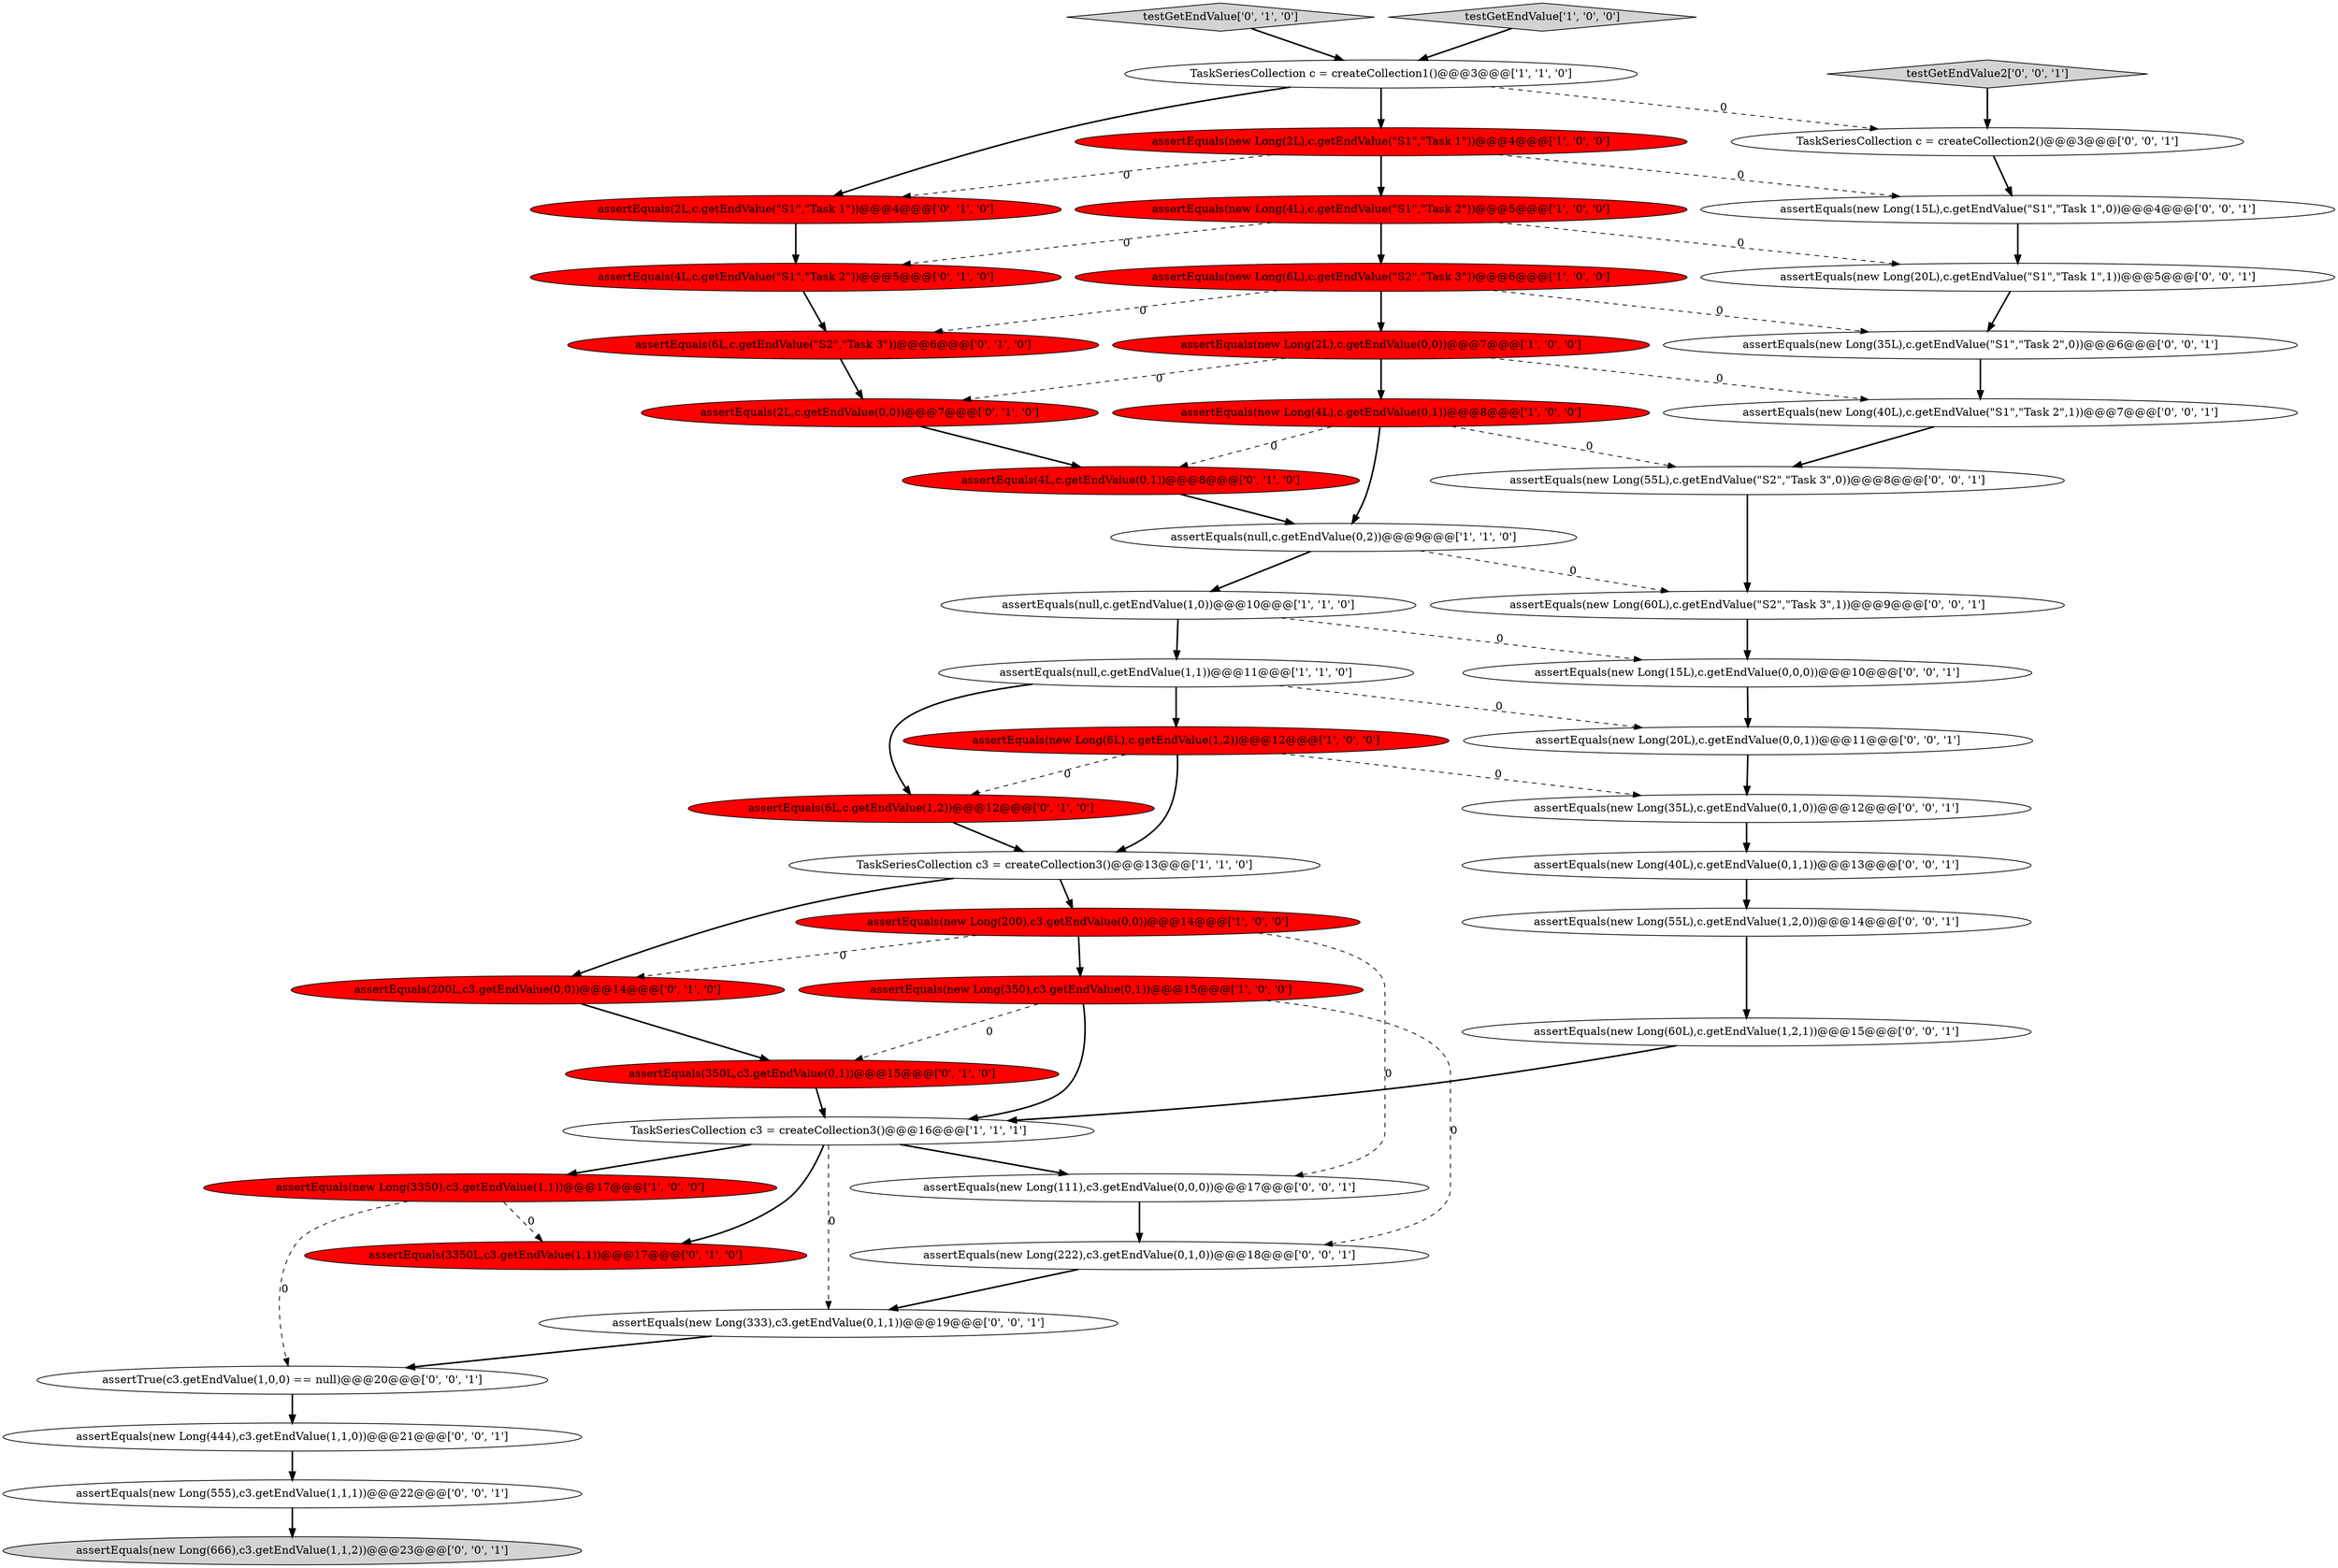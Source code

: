 digraph {
28 [style = filled, label = "assertEquals(new Long(35L),c.getEndValue(\"S1\",\"Task 2\",0))@@@6@@@['0', '0', '1']", fillcolor = white, shape = ellipse image = "AAA0AAABBB3BBB"];
26 [style = filled, label = "assertEquals(new Long(15L),c.getEndValue(0,0,0))@@@10@@@['0', '0', '1']", fillcolor = white, shape = ellipse image = "AAA0AAABBB3BBB"];
41 [style = filled, label = "testGetEndValue2['0', '0', '1']", fillcolor = lightgray, shape = diamond image = "AAA0AAABBB3BBB"];
44 [style = filled, label = "assertEquals(new Long(55L),c.getEndValue(1,2,0))@@@14@@@['0', '0', '1']", fillcolor = white, shape = ellipse image = "AAA0AAABBB3BBB"];
2 [style = filled, label = "assertEquals(new Long(2L),c.getEndValue(\"S1\",\"Task 1\"))@@@4@@@['1', '0', '0']", fillcolor = red, shape = ellipse image = "AAA1AAABBB1BBB"];
22 [style = filled, label = "assertEquals(4L,c.getEndValue(\"S1\",\"Task 2\"))@@@5@@@['0', '1', '0']", fillcolor = red, shape = ellipse image = "AAA1AAABBB2BBB"];
8 [style = filled, label = "assertEquals(null,c.getEndValue(0,2))@@@9@@@['1', '1', '0']", fillcolor = white, shape = ellipse image = "AAA0AAABBB1BBB"];
1 [style = filled, label = "TaskSeriesCollection c3 = createCollection3()@@@13@@@['1', '1', '0']", fillcolor = white, shape = ellipse image = "AAA0AAABBB1BBB"];
38 [style = filled, label = "assertEquals(new Long(40L),c.getEndValue(0,1,1))@@@13@@@['0', '0', '1']", fillcolor = white, shape = ellipse image = "AAA0AAABBB3BBB"];
40 [style = filled, label = "assertEquals(new Long(20L),c.getEndValue(0,0,1))@@@11@@@['0', '0', '1']", fillcolor = white, shape = ellipse image = "AAA0AAABBB3BBB"];
6 [style = filled, label = "assertEquals(null,c.getEndValue(1,0))@@@10@@@['1', '1', '0']", fillcolor = white, shape = ellipse image = "AAA0AAABBB1BBB"];
31 [style = filled, label = "assertEquals(new Long(444),c3.getEndValue(1,1,0))@@@21@@@['0', '0', '1']", fillcolor = white, shape = ellipse image = "AAA0AAABBB3BBB"];
30 [style = filled, label = "assertEquals(new Long(35L),c.getEndValue(0,1,0))@@@12@@@['0', '0', '1']", fillcolor = white, shape = ellipse image = "AAA0AAABBB3BBB"];
13 [style = filled, label = "assertEquals(new Long(3350),c3.getEndValue(1,1))@@@17@@@['1', '0', '0']", fillcolor = red, shape = ellipse image = "AAA1AAABBB1BBB"];
27 [style = filled, label = "assertEquals(new Long(20L),c.getEndValue(\"S1\",\"Task 1\",1))@@@5@@@['0', '0', '1']", fillcolor = white, shape = ellipse image = "AAA0AAABBB3BBB"];
11 [style = filled, label = "assertEquals(null,c.getEndValue(1,1))@@@11@@@['1', '1', '0']", fillcolor = white, shape = ellipse image = "AAA0AAABBB1BBB"];
42 [style = filled, label = "assertEquals(new Long(55L),c.getEndValue(\"S2\",\"Task 3\",0))@@@8@@@['0', '0', '1']", fillcolor = white, shape = ellipse image = "AAA0AAABBB3BBB"];
18 [style = filled, label = "assertEquals(200L,c3.getEndValue(0,0))@@@14@@@['0', '1', '0']", fillcolor = red, shape = ellipse image = "AAA1AAABBB2BBB"];
39 [style = filled, label = "assertTrue(c3.getEndValue(1,0,0) == null)@@@20@@@['0', '0', '1']", fillcolor = white, shape = ellipse image = "AAA0AAABBB3BBB"];
5 [style = filled, label = "TaskSeriesCollection c3 = createCollection3()@@@16@@@['1', '1', '1']", fillcolor = white, shape = ellipse image = "AAA0AAABBB1BBB"];
24 [style = filled, label = "assertEquals(3350L,c3.getEndValue(1,1))@@@17@@@['0', '1', '0']", fillcolor = red, shape = ellipse image = "AAA1AAABBB2BBB"];
12 [style = filled, label = "assertEquals(new Long(6L),c.getEndValue(1,2))@@@12@@@['1', '0', '0']", fillcolor = red, shape = ellipse image = "AAA1AAABBB1BBB"];
46 [style = filled, label = "TaskSeriesCollection c = createCollection2()@@@3@@@['0', '0', '1']", fillcolor = white, shape = ellipse image = "AAA0AAABBB3BBB"];
7 [style = filled, label = "assertEquals(new Long(4L),c.getEndValue(0,1))@@@8@@@['1', '0', '0']", fillcolor = red, shape = ellipse image = "AAA1AAABBB1BBB"];
17 [style = filled, label = "testGetEndValue['0', '1', '0']", fillcolor = lightgray, shape = diamond image = "AAA0AAABBB2BBB"];
34 [style = filled, label = "assertEquals(new Long(222),c3.getEndValue(0,1,0))@@@18@@@['0', '0', '1']", fillcolor = white, shape = ellipse image = "AAA0AAABBB3BBB"];
45 [style = filled, label = "assertEquals(new Long(111),c3.getEndValue(0,0,0))@@@17@@@['0', '0', '1']", fillcolor = white, shape = ellipse image = "AAA0AAABBB3BBB"];
16 [style = filled, label = "assertEquals(2L,c.getEndValue(\"S1\",\"Task 1\"))@@@4@@@['0', '1', '0']", fillcolor = red, shape = ellipse image = "AAA1AAABBB2BBB"];
23 [style = filled, label = "assertEquals(6L,c.getEndValue(1,2))@@@12@@@['0', '1', '0']", fillcolor = red, shape = ellipse image = "AAA1AAABBB2BBB"];
10 [style = filled, label = "assertEquals(new Long(4L),c.getEndValue(\"S1\",\"Task 2\"))@@@5@@@['1', '0', '0']", fillcolor = red, shape = ellipse image = "AAA1AAABBB1BBB"];
20 [style = filled, label = "assertEquals(4L,c.getEndValue(0,1))@@@8@@@['0', '1', '0']", fillcolor = red, shape = ellipse image = "AAA1AAABBB2BBB"];
43 [style = filled, label = "assertEquals(new Long(40L),c.getEndValue(\"S1\",\"Task 2\",1))@@@7@@@['0', '0', '1']", fillcolor = white, shape = ellipse image = "AAA0AAABBB3BBB"];
21 [style = filled, label = "assertEquals(6L,c.getEndValue(\"S2\",\"Task 3\"))@@@6@@@['0', '1', '0']", fillcolor = red, shape = ellipse image = "AAA1AAABBB2BBB"];
15 [style = filled, label = "assertEquals(new Long(350),c3.getEndValue(0,1))@@@15@@@['1', '0', '0']", fillcolor = red, shape = ellipse image = "AAA1AAABBB1BBB"];
29 [style = filled, label = "assertEquals(new Long(666),c3.getEndValue(1,1,2))@@@23@@@['0', '0', '1']", fillcolor = lightgray, shape = ellipse image = "AAA0AAABBB3BBB"];
0 [style = filled, label = "TaskSeriesCollection c = createCollection1()@@@3@@@['1', '1', '0']", fillcolor = white, shape = ellipse image = "AAA0AAABBB1BBB"];
37 [style = filled, label = "assertEquals(new Long(333),c3.getEndValue(0,1,1))@@@19@@@['0', '0', '1']", fillcolor = white, shape = ellipse image = "AAA0AAABBB3BBB"];
14 [style = filled, label = "assertEquals(new Long(6L),c.getEndValue(\"S2\",\"Task 3\"))@@@6@@@['1', '0', '0']", fillcolor = red, shape = ellipse image = "AAA1AAABBB1BBB"];
3 [style = filled, label = "assertEquals(new Long(200),c3.getEndValue(0,0))@@@14@@@['1', '0', '0']", fillcolor = red, shape = ellipse image = "AAA1AAABBB1BBB"];
33 [style = filled, label = "assertEquals(new Long(555),c3.getEndValue(1,1,1))@@@22@@@['0', '0', '1']", fillcolor = white, shape = ellipse image = "AAA0AAABBB3BBB"];
25 [style = filled, label = "assertEquals(350L,c3.getEndValue(0,1))@@@15@@@['0', '1', '0']", fillcolor = red, shape = ellipse image = "AAA1AAABBB2BBB"];
19 [style = filled, label = "assertEquals(2L,c.getEndValue(0,0))@@@7@@@['0', '1', '0']", fillcolor = red, shape = ellipse image = "AAA1AAABBB2BBB"];
4 [style = filled, label = "assertEquals(new Long(2L),c.getEndValue(0,0))@@@7@@@['1', '0', '0']", fillcolor = red, shape = ellipse image = "AAA1AAABBB1BBB"];
35 [style = filled, label = "assertEquals(new Long(15L),c.getEndValue(\"S1\",\"Task 1\",0))@@@4@@@['0', '0', '1']", fillcolor = white, shape = ellipse image = "AAA0AAABBB3BBB"];
9 [style = filled, label = "testGetEndValue['1', '0', '0']", fillcolor = lightgray, shape = diamond image = "AAA0AAABBB1BBB"];
36 [style = filled, label = "assertEquals(new Long(60L),c.getEndValue(1,2,1))@@@15@@@['0', '0', '1']", fillcolor = white, shape = ellipse image = "AAA0AAABBB3BBB"];
32 [style = filled, label = "assertEquals(new Long(60L),c.getEndValue(\"S2\",\"Task 3\",1))@@@9@@@['0', '0', '1']", fillcolor = white, shape = ellipse image = "AAA0AAABBB3BBB"];
0->16 [style = bold, label=""];
30->38 [style = bold, label=""];
35->27 [style = bold, label=""];
15->34 [style = dashed, label="0"];
44->36 [style = bold, label=""];
12->23 [style = dashed, label="0"];
9->0 [style = bold, label=""];
21->19 [style = bold, label=""];
38->44 [style = bold, label=""];
10->14 [style = bold, label=""];
14->28 [style = dashed, label="0"];
11->40 [style = dashed, label="0"];
2->35 [style = dashed, label="0"];
19->20 [style = bold, label=""];
27->28 [style = bold, label=""];
3->18 [style = dashed, label="0"];
0->2 [style = bold, label=""];
43->42 [style = bold, label=""];
1->3 [style = bold, label=""];
22->21 [style = bold, label=""];
8->32 [style = dashed, label="0"];
7->20 [style = dashed, label="0"];
1->18 [style = bold, label=""];
8->6 [style = bold, label=""];
11->12 [style = bold, label=""];
3->15 [style = bold, label=""];
26->40 [style = bold, label=""];
5->45 [style = bold, label=""];
12->30 [style = dashed, label="0"];
10->22 [style = dashed, label="0"];
10->27 [style = dashed, label="0"];
16->22 [style = bold, label=""];
2->10 [style = bold, label=""];
7->8 [style = bold, label=""];
12->1 [style = bold, label=""];
32->26 [style = bold, label=""];
4->7 [style = bold, label=""];
15->5 [style = bold, label=""];
7->42 [style = dashed, label="0"];
33->29 [style = bold, label=""];
13->39 [style = dashed, label="0"];
13->24 [style = dashed, label="0"];
20->8 [style = bold, label=""];
15->25 [style = dashed, label="0"];
4->43 [style = dashed, label="0"];
17->0 [style = bold, label=""];
28->43 [style = bold, label=""];
34->37 [style = bold, label=""];
39->31 [style = bold, label=""];
6->26 [style = dashed, label="0"];
5->24 [style = bold, label=""];
6->11 [style = bold, label=""];
5->13 [style = bold, label=""];
31->33 [style = bold, label=""];
2->16 [style = dashed, label="0"];
46->35 [style = bold, label=""];
3->45 [style = dashed, label="0"];
18->25 [style = bold, label=""];
23->1 [style = bold, label=""];
42->32 [style = bold, label=""];
4->19 [style = dashed, label="0"];
25->5 [style = bold, label=""];
40->30 [style = bold, label=""];
36->5 [style = bold, label=""];
41->46 [style = bold, label=""];
14->21 [style = dashed, label="0"];
0->46 [style = dashed, label="0"];
11->23 [style = bold, label=""];
45->34 [style = bold, label=""];
37->39 [style = bold, label=""];
5->37 [style = dashed, label="0"];
14->4 [style = bold, label=""];
}
